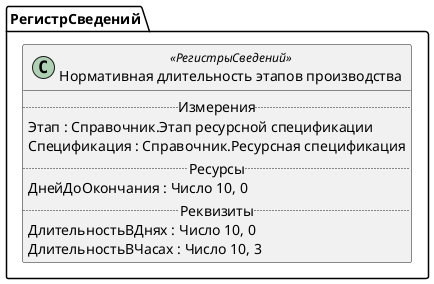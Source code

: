 ﻿@startuml НормативнаяДлительностьЭтаповПроизводства
'!include templates.wsd
'..\include templates.wsd
class РегистрСведений.НормативнаяДлительностьЭтаповПроизводства as "Нормативная длительность этапов производства" <<РегистрыСведений>>
{
..Измерения..
Этап : Справочник.Этап ресурсной спецификации
Спецификация : Справочник.Ресурсная спецификация
..Ресурсы..
ДнейДоОкончания : Число 10, 0
..Реквизиты..
ДлительностьВДнях : Число 10, 0
ДлительностьВЧасах : Число 10, 3
}
@enduml
